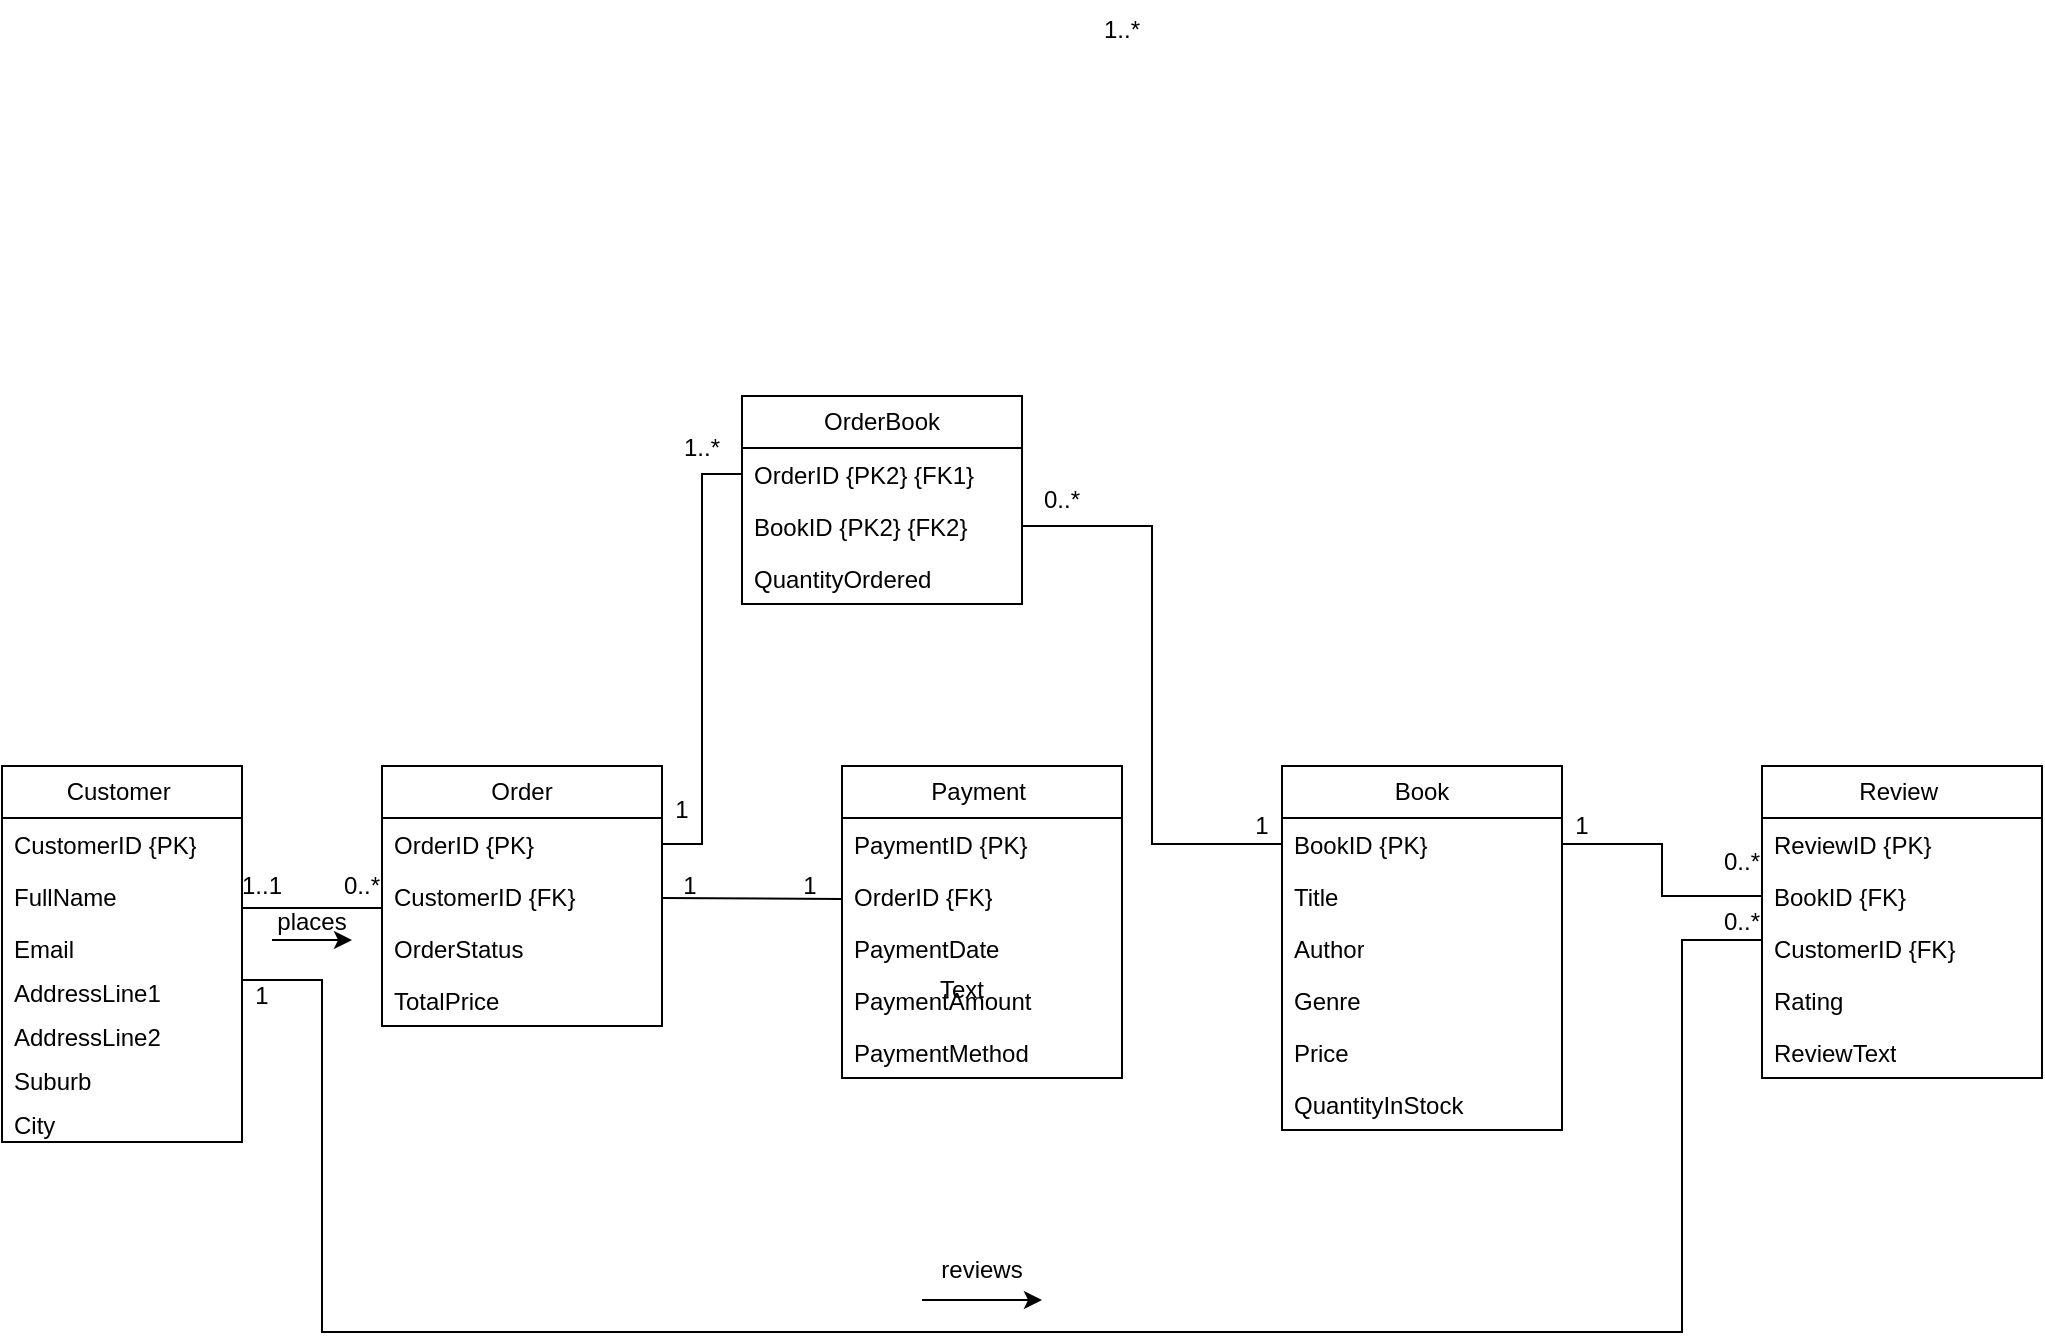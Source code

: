 <mxfile version="28.0.6">
  <diagram name="Page-1" id="XNCt2PXGuP7tSMQD99Uw">
    <mxGraphModel dx="1426" dy="2010" grid="1" gridSize="10" guides="1" tooltips="1" connect="1" arrows="1" fold="1" page="1" pageScale="1" pageWidth="827" pageHeight="1169" math="0" shadow="0">
      <root>
        <mxCell id="0" />
        <mxCell id="1" parent="0" />
        <mxCell id="86UOIxvu_Tn_AJVzYVQ9-30" value="Customer&amp;nbsp;" style="swimlane;fontStyle=0;childLayout=stackLayout;horizontal=1;startSize=26;fillColor=none;horizontalStack=0;resizeParent=1;resizeParentMax=0;resizeLast=0;collapsible=1;marginBottom=0;whiteSpace=wrap;html=1;" parent="1" vertex="1">
          <mxGeometry x="10" y="213" width="120" height="188" as="geometry">
            <mxRectangle x="180" y="470" width="100" height="30" as="alternateBounds" />
          </mxGeometry>
        </mxCell>
        <mxCell id="86UOIxvu_Tn_AJVzYVQ9-31" value="CustomerID {PK}" style="text;strokeColor=none;fillColor=none;align=left;verticalAlign=top;spacingLeft=4;spacingRight=4;overflow=hidden;rotatable=0;points=[[0,0.5],[1,0.5]];portConstraint=eastwest;whiteSpace=wrap;html=1;" parent="86UOIxvu_Tn_AJVzYVQ9-30" vertex="1">
          <mxGeometry y="26" width="120" height="26" as="geometry" />
        </mxCell>
        <mxCell id="86UOIxvu_Tn_AJVzYVQ9-32" value="FullName&amp;nbsp;" style="text;strokeColor=none;fillColor=none;align=left;verticalAlign=top;spacingLeft=4;spacingRight=4;overflow=hidden;rotatable=0;points=[[0,0.5],[1,0.5]];portConstraint=eastwest;whiteSpace=wrap;html=1;" parent="86UOIxvu_Tn_AJVzYVQ9-30" vertex="1">
          <mxGeometry y="52" width="120" height="26" as="geometry" />
        </mxCell>
        <mxCell id="86UOIxvu_Tn_AJVzYVQ9-33" value="Email&lt;span style=&quot;white-space: pre;&quot;&gt;&#x9;&lt;/span&gt;" style="text;strokeColor=none;fillColor=none;align=left;verticalAlign=top;spacingLeft=4;spacingRight=4;overflow=hidden;rotatable=0;points=[[0,0.5],[1,0.5]];portConstraint=eastwest;whiteSpace=wrap;html=1;" parent="86UOIxvu_Tn_AJVzYVQ9-30" vertex="1">
          <mxGeometry y="78" width="120" height="22" as="geometry" />
        </mxCell>
        <mxCell id="86UOIxvu_Tn_AJVzYVQ9-61" value="AddressLine1" style="text;strokeColor=none;fillColor=none;align=left;verticalAlign=top;spacingLeft=4;spacingRight=4;overflow=hidden;rotatable=0;points=[[0,0.5],[1,0.5]];portConstraint=eastwest;whiteSpace=wrap;html=1;" parent="86UOIxvu_Tn_AJVzYVQ9-30" vertex="1">
          <mxGeometry y="100" width="120" height="22" as="geometry" />
        </mxCell>
        <mxCell id="86UOIxvu_Tn_AJVzYVQ9-62" value="AddressLine2" style="text;strokeColor=none;fillColor=none;align=left;verticalAlign=top;spacingLeft=4;spacingRight=4;overflow=hidden;rotatable=0;points=[[0,0.5],[1,0.5]];portConstraint=eastwest;whiteSpace=wrap;html=1;" parent="86UOIxvu_Tn_AJVzYVQ9-30" vertex="1">
          <mxGeometry y="122" width="120" height="22" as="geometry" />
        </mxCell>
        <mxCell id="86UOIxvu_Tn_AJVzYVQ9-63" value="Suburb" style="text;strokeColor=none;fillColor=none;align=left;verticalAlign=top;spacingLeft=4;spacingRight=4;overflow=hidden;rotatable=0;points=[[0,0.5],[1,0.5]];portConstraint=eastwest;whiteSpace=wrap;html=1;" parent="86UOIxvu_Tn_AJVzYVQ9-30" vertex="1">
          <mxGeometry y="144" width="120" height="22" as="geometry" />
        </mxCell>
        <mxCell id="86UOIxvu_Tn_AJVzYVQ9-64" value="City" style="text;strokeColor=none;fillColor=none;align=left;verticalAlign=top;spacingLeft=4;spacingRight=4;overflow=hidden;rotatable=0;points=[[0,0.5],[1,0.5]];portConstraint=eastwest;whiteSpace=wrap;html=1;" parent="86UOIxvu_Tn_AJVzYVQ9-30" vertex="1">
          <mxGeometry y="166" width="120" height="22" as="geometry" />
        </mxCell>
        <mxCell id="86UOIxvu_Tn_AJVzYVQ9-34" value="Order" style="swimlane;fontStyle=0;childLayout=stackLayout;horizontal=1;startSize=26;fillColor=none;horizontalStack=0;resizeParent=1;resizeParentMax=0;resizeLast=0;collapsible=1;marginBottom=0;whiteSpace=wrap;html=1;" parent="1" vertex="1">
          <mxGeometry x="200" y="213" width="140" height="130" as="geometry" />
        </mxCell>
        <mxCell id="86UOIxvu_Tn_AJVzYVQ9-35" value="OrderID {PK}" style="text;strokeColor=none;fillColor=none;align=left;verticalAlign=top;spacingLeft=4;spacingRight=4;overflow=hidden;rotatable=0;points=[[0,0.5],[1,0.5]];portConstraint=eastwest;whiteSpace=wrap;html=1;" parent="86UOIxvu_Tn_AJVzYVQ9-34" vertex="1">
          <mxGeometry y="26" width="140" height="26" as="geometry" />
        </mxCell>
        <mxCell id="86UOIxvu_Tn_AJVzYVQ9-37" value="CustomerID {FK}" style="text;strokeColor=none;fillColor=none;align=left;verticalAlign=top;spacingLeft=4;spacingRight=4;overflow=hidden;rotatable=0;points=[[0,0.5],[1,0.5]];portConstraint=eastwest;whiteSpace=wrap;html=1;" parent="86UOIxvu_Tn_AJVzYVQ9-34" vertex="1">
          <mxGeometry y="52" width="140" height="26" as="geometry" />
        </mxCell>
        <mxCell id="86UOIxvu_Tn_AJVzYVQ9-68" value="OrderStatus" style="text;strokeColor=none;fillColor=none;align=left;verticalAlign=top;spacingLeft=4;spacingRight=4;overflow=hidden;rotatable=0;points=[[0,0.5],[1,0.5]];portConstraint=eastwest;whiteSpace=wrap;html=1;" parent="86UOIxvu_Tn_AJVzYVQ9-34" vertex="1">
          <mxGeometry y="78" width="140" height="26" as="geometry" />
        </mxCell>
        <mxCell id="86UOIxvu_Tn_AJVzYVQ9-69" value="TotalPrice" style="text;strokeColor=none;fillColor=none;align=left;verticalAlign=top;spacingLeft=4;spacingRight=4;overflow=hidden;rotatable=0;points=[[0,0.5],[1,0.5]];portConstraint=eastwest;whiteSpace=wrap;html=1;" parent="86UOIxvu_Tn_AJVzYVQ9-34" vertex="1">
          <mxGeometry y="104" width="140" height="26" as="geometry" />
        </mxCell>
        <mxCell id="86UOIxvu_Tn_AJVzYVQ9-38" value="Review&amp;nbsp;" style="swimlane;fontStyle=0;childLayout=stackLayout;horizontal=1;startSize=26;fillColor=none;horizontalStack=0;resizeParent=1;resizeParentMax=0;resizeLast=0;collapsible=1;marginBottom=0;whiteSpace=wrap;html=1;" parent="1" vertex="1">
          <mxGeometry x="890" y="213" width="140" height="156" as="geometry" />
        </mxCell>
        <mxCell id="86UOIxvu_Tn_AJVzYVQ9-39" value="ReviewID {PK}" style="text;strokeColor=none;fillColor=none;align=left;verticalAlign=top;spacingLeft=4;spacingRight=4;overflow=hidden;rotatable=0;points=[[0,0.5],[1,0.5]];portConstraint=eastwest;whiteSpace=wrap;html=1;" parent="86UOIxvu_Tn_AJVzYVQ9-38" vertex="1">
          <mxGeometry y="26" width="140" height="26" as="geometry" />
        </mxCell>
        <mxCell id="86UOIxvu_Tn_AJVzYVQ9-41" value="BookID {FK}" style="text;strokeColor=none;fillColor=none;align=left;verticalAlign=top;spacingLeft=4;spacingRight=4;overflow=hidden;rotatable=0;points=[[0,0.5],[1,0.5]];portConstraint=eastwest;whiteSpace=wrap;html=1;" parent="86UOIxvu_Tn_AJVzYVQ9-38" vertex="1">
          <mxGeometry y="52" width="140" height="26" as="geometry" />
        </mxCell>
        <mxCell id="86UOIxvu_Tn_AJVzYVQ9-40" value="CustomerID {FK}" style="text;strokeColor=none;fillColor=none;align=left;verticalAlign=top;spacingLeft=4;spacingRight=4;overflow=hidden;rotatable=0;points=[[0,0.5],[1,0.5]];portConstraint=eastwest;whiteSpace=wrap;html=1;" parent="86UOIxvu_Tn_AJVzYVQ9-38" vertex="1">
          <mxGeometry y="78" width="140" height="26" as="geometry" />
        </mxCell>
        <mxCell id="86UOIxvu_Tn_AJVzYVQ9-75" value="Rating" style="text;strokeColor=none;fillColor=none;align=left;verticalAlign=top;spacingLeft=4;spacingRight=4;overflow=hidden;rotatable=0;points=[[0,0.5],[1,0.5]];portConstraint=eastwest;whiteSpace=wrap;html=1;" parent="86UOIxvu_Tn_AJVzYVQ9-38" vertex="1">
          <mxGeometry y="104" width="140" height="26" as="geometry" />
        </mxCell>
        <mxCell id="86UOIxvu_Tn_AJVzYVQ9-76" value="ReviewText" style="text;strokeColor=none;fillColor=none;align=left;verticalAlign=top;spacingLeft=4;spacingRight=4;overflow=hidden;rotatable=0;points=[[0,0.5],[1,0.5]];portConstraint=eastwest;whiteSpace=wrap;html=1;" parent="86UOIxvu_Tn_AJVzYVQ9-38" vertex="1">
          <mxGeometry y="130" width="140" height="26" as="geometry" />
        </mxCell>
        <mxCell id="86UOIxvu_Tn_AJVzYVQ9-42" value="Payment&amp;nbsp;" style="swimlane;fontStyle=0;childLayout=stackLayout;horizontal=1;startSize=26;fillColor=none;horizontalStack=0;resizeParent=1;resizeParentMax=0;resizeLast=0;collapsible=1;marginBottom=0;whiteSpace=wrap;html=1;" parent="1" vertex="1">
          <mxGeometry x="430" y="213" width="140" height="156" as="geometry" />
        </mxCell>
        <mxCell id="86UOIxvu_Tn_AJVzYVQ9-43" value="PaymentID {PK}" style="text;strokeColor=none;fillColor=none;align=left;verticalAlign=top;spacingLeft=4;spacingRight=4;overflow=hidden;rotatable=0;points=[[0,0.5],[1,0.5]];portConstraint=eastwest;whiteSpace=wrap;html=1;" parent="86UOIxvu_Tn_AJVzYVQ9-42" vertex="1">
          <mxGeometry y="26" width="140" height="26" as="geometry" />
        </mxCell>
        <mxCell id="86UOIxvu_Tn_AJVzYVQ9-71" value="OrderID {FK}" style="text;strokeColor=none;fillColor=none;align=left;verticalAlign=top;spacingLeft=4;spacingRight=4;overflow=hidden;rotatable=0;points=[[0,0.5],[1,0.5]];portConstraint=eastwest;whiteSpace=wrap;html=1;" parent="86UOIxvu_Tn_AJVzYVQ9-42" vertex="1">
          <mxGeometry y="52" width="140" height="26" as="geometry" />
        </mxCell>
        <mxCell id="86UOIxvu_Tn_AJVzYVQ9-72" value="PaymentDate" style="text;strokeColor=none;fillColor=none;align=left;verticalAlign=top;spacingLeft=4;spacingRight=4;overflow=hidden;rotatable=0;points=[[0,0.5],[1,0.5]];portConstraint=eastwest;whiteSpace=wrap;html=1;" parent="86UOIxvu_Tn_AJVzYVQ9-42" vertex="1">
          <mxGeometry y="78" width="140" height="26" as="geometry" />
        </mxCell>
        <mxCell id="86UOIxvu_Tn_AJVzYVQ9-73" value="PaymentAmount" style="text;strokeColor=none;fillColor=none;align=left;verticalAlign=top;spacingLeft=4;spacingRight=4;overflow=hidden;rotatable=0;points=[[0,0.5],[1,0.5]];portConstraint=eastwest;whiteSpace=wrap;html=1;" parent="86UOIxvu_Tn_AJVzYVQ9-42" vertex="1">
          <mxGeometry y="104" width="140" height="26" as="geometry" />
        </mxCell>
        <mxCell id="86UOIxvu_Tn_AJVzYVQ9-74" value="PaymentMethod" style="text;strokeColor=none;fillColor=none;align=left;verticalAlign=top;spacingLeft=4;spacingRight=4;overflow=hidden;rotatable=0;points=[[0,0.5],[1,0.5]];portConstraint=eastwest;whiteSpace=wrap;html=1;" parent="86UOIxvu_Tn_AJVzYVQ9-42" vertex="1">
          <mxGeometry y="130" width="140" height="26" as="geometry" />
        </mxCell>
        <mxCell id="86UOIxvu_Tn_AJVzYVQ9-46" value="Book" style="swimlane;fontStyle=0;childLayout=stackLayout;horizontal=1;startSize=26;fillColor=none;horizontalStack=0;resizeParent=1;resizeParentMax=0;resizeLast=0;collapsible=1;marginBottom=0;whiteSpace=wrap;html=1;" parent="1" vertex="1">
          <mxGeometry x="650" y="213" width="140" height="182" as="geometry" />
        </mxCell>
        <mxCell id="86UOIxvu_Tn_AJVzYVQ9-47" value="BookID {PK}" style="text;strokeColor=none;fillColor=none;align=left;verticalAlign=top;spacingLeft=4;spacingRight=4;overflow=hidden;rotatable=0;points=[[0,0.5],[1,0.5]];portConstraint=eastwest;whiteSpace=wrap;html=1;" parent="86UOIxvu_Tn_AJVzYVQ9-46" vertex="1">
          <mxGeometry y="26" width="140" height="26" as="geometry" />
        </mxCell>
        <mxCell id="86UOIxvu_Tn_AJVzYVQ9-48" value="Title" style="text;strokeColor=none;fillColor=none;align=left;verticalAlign=top;spacingLeft=4;spacingRight=4;overflow=hidden;rotatable=0;points=[[0,0.5],[1,0.5]];portConstraint=eastwest;whiteSpace=wrap;html=1;" parent="86UOIxvu_Tn_AJVzYVQ9-46" vertex="1">
          <mxGeometry y="52" width="140" height="26" as="geometry" />
        </mxCell>
        <mxCell id="86UOIxvu_Tn_AJVzYVQ9-49" value="Author" style="text;strokeColor=none;fillColor=none;align=left;verticalAlign=top;spacingLeft=4;spacingRight=4;overflow=hidden;rotatable=0;points=[[0,0.5],[1,0.5]];portConstraint=eastwest;whiteSpace=wrap;html=1;" parent="86UOIxvu_Tn_AJVzYVQ9-46" vertex="1">
          <mxGeometry y="78" width="140" height="26" as="geometry" />
        </mxCell>
        <mxCell id="86UOIxvu_Tn_AJVzYVQ9-65" value="Genre" style="text;strokeColor=none;fillColor=none;align=left;verticalAlign=top;spacingLeft=4;spacingRight=4;overflow=hidden;rotatable=0;points=[[0,0.5],[1,0.5]];portConstraint=eastwest;whiteSpace=wrap;html=1;" parent="86UOIxvu_Tn_AJVzYVQ9-46" vertex="1">
          <mxGeometry y="104" width="140" height="26" as="geometry" />
        </mxCell>
        <mxCell id="86UOIxvu_Tn_AJVzYVQ9-66" value="Price" style="text;strokeColor=none;fillColor=none;align=left;verticalAlign=top;spacingLeft=4;spacingRight=4;overflow=hidden;rotatable=0;points=[[0,0.5],[1,0.5]];portConstraint=eastwest;whiteSpace=wrap;html=1;" parent="86UOIxvu_Tn_AJVzYVQ9-46" vertex="1">
          <mxGeometry y="130" width="140" height="26" as="geometry" />
        </mxCell>
        <mxCell id="86UOIxvu_Tn_AJVzYVQ9-67" value="QuantityInStock" style="text;strokeColor=none;fillColor=none;align=left;verticalAlign=top;spacingLeft=4;spacingRight=4;overflow=hidden;rotatable=0;points=[[0,0.5],[1,0.5]];portConstraint=eastwest;whiteSpace=wrap;html=1;" parent="86UOIxvu_Tn_AJVzYVQ9-46" vertex="1">
          <mxGeometry y="156" width="140" height="26" as="geometry" />
        </mxCell>
        <mxCell id="86UOIxvu_Tn_AJVzYVQ9-94" value="OrderBook" style="swimlane;fontStyle=0;childLayout=stackLayout;horizontal=1;startSize=26;fillColor=none;horizontalStack=0;resizeParent=1;resizeParentMax=0;resizeLast=0;collapsible=1;marginBottom=0;whiteSpace=wrap;html=1;" parent="1" vertex="1">
          <mxGeometry x="380" y="28" width="140" height="104" as="geometry" />
        </mxCell>
        <mxCell id="86UOIxvu_Tn_AJVzYVQ9-95" value="OrderID {PK2} {FK1}" style="text;strokeColor=none;fillColor=none;align=left;verticalAlign=top;spacingLeft=4;spacingRight=4;overflow=hidden;rotatable=0;points=[[0,0.5],[1,0.5]];portConstraint=eastwest;whiteSpace=wrap;html=1;" parent="86UOIxvu_Tn_AJVzYVQ9-94" vertex="1">
          <mxGeometry y="26" width="140" height="26" as="geometry" />
        </mxCell>
        <mxCell id="86UOIxvu_Tn_AJVzYVQ9-98" value="BookID {PK2} {FK2}&lt;div&gt;&lt;br&gt;&lt;/div&gt;" style="text;strokeColor=none;fillColor=none;align=left;verticalAlign=top;spacingLeft=4;spacingRight=4;overflow=hidden;rotatable=0;points=[[0,0.5],[1,0.5]];portConstraint=eastwest;whiteSpace=wrap;html=1;" parent="86UOIxvu_Tn_AJVzYVQ9-94" vertex="1">
          <mxGeometry y="52" width="140" height="26" as="geometry" />
        </mxCell>
        <mxCell id="86UOIxvu_Tn_AJVzYVQ9-99" value="QuantityOrdered" style="text;strokeColor=none;fillColor=none;align=left;verticalAlign=top;spacingLeft=4;spacingRight=4;overflow=hidden;rotatable=0;points=[[0,0.5],[1,0.5]];portConstraint=eastwest;whiteSpace=wrap;html=1;" parent="86UOIxvu_Tn_AJVzYVQ9-94" vertex="1">
          <mxGeometry y="78" width="140" height="26" as="geometry" />
        </mxCell>
        <mxCell id="86UOIxvu_Tn_AJVzYVQ9-127" value="" style="endArrow=none;html=1;rounded=0;" parent="1" edge="1">
          <mxGeometry width="50" height="50" relative="1" as="geometry">
            <mxPoint x="340" y="279" as="sourcePoint" />
            <mxPoint x="430" y="279.5" as="targetPoint" />
          </mxGeometry>
        </mxCell>
        <mxCell id="86UOIxvu_Tn_AJVzYVQ9-129" value="" style="line;strokeWidth=1;fillColor=none;align=left;verticalAlign=middle;spacingTop=-1;spacingLeft=3;spacingRight=3;rotatable=0;labelPosition=right;points=[];portConstraint=eastwest;strokeColor=inherit;" parent="1" vertex="1">
          <mxGeometry x="130" y="280" width="70" height="8" as="geometry" />
        </mxCell>
        <mxCell id="86UOIxvu_Tn_AJVzYVQ9-132" value="1..1" style="text;html=1;align=center;verticalAlign=middle;whiteSpace=wrap;rounded=0;" parent="1" vertex="1">
          <mxGeometry x="110" y="258" width="60" height="30" as="geometry" />
        </mxCell>
        <mxCell id="86UOIxvu_Tn_AJVzYVQ9-134" value="places" style="text;html=1;align=center;verticalAlign=middle;whiteSpace=wrap;rounded=0;" parent="1" vertex="1">
          <mxGeometry x="135" y="276" width="60" height="30" as="geometry" />
        </mxCell>
        <mxCell id="86UOIxvu_Tn_AJVzYVQ9-135" value="1" style="text;html=1;align=center;verticalAlign=middle;whiteSpace=wrap;rounded=0;" parent="1" vertex="1">
          <mxGeometry x="324" y="258" width="60" height="30" as="geometry" />
        </mxCell>
        <mxCell id="86UOIxvu_Tn_AJVzYVQ9-136" value="1" style="text;html=1;align=center;verticalAlign=middle;whiteSpace=wrap;rounded=0;" parent="1" vertex="1">
          <mxGeometry x="384" y="258" width="60" height="30" as="geometry" />
        </mxCell>
        <mxCell id="86UOIxvu_Tn_AJVzYVQ9-139" value="reviews" style="text;html=1;align=center;verticalAlign=middle;whiteSpace=wrap;rounded=0;" parent="1" vertex="1">
          <mxGeometry x="470" y="450" width="60" height="30" as="geometry" />
        </mxCell>
        <mxCell id="86UOIxvu_Tn_AJVzYVQ9-140" value="1" style="text;html=1;align=center;verticalAlign=middle;whiteSpace=wrap;rounded=0;" parent="1" vertex="1">
          <mxGeometry x="110" y="313" width="60" height="30" as="geometry" />
        </mxCell>
        <mxCell id="86UOIxvu_Tn_AJVzYVQ9-141" value="0..*" style="text;html=1;align=center;verticalAlign=middle;whiteSpace=wrap;rounded=0;" parent="1" vertex="1">
          <mxGeometry x="810" y="276" width="140" height="30" as="geometry" />
        </mxCell>
        <mxCell id="86UOIxvu_Tn_AJVzYVQ9-150" value="1" style="text;html=1;align=center;verticalAlign=middle;whiteSpace=wrap;rounded=0;" parent="1" vertex="1">
          <mxGeometry x="770" y="228" width="60" height="30" as="geometry" />
        </mxCell>
        <mxCell id="86UOIxvu_Tn_AJVzYVQ9-151" value="0..*" style="text;html=1;align=center;verticalAlign=middle;whiteSpace=wrap;rounded=0;" parent="1" vertex="1">
          <mxGeometry x="850" y="246" width="60" height="30" as="geometry" />
        </mxCell>
        <mxCell id="86UOIxvu_Tn_AJVzYVQ9-152" value="Text" style="text;html=1;align=center;verticalAlign=middle;whiteSpace=wrap;rounded=0;" parent="1" vertex="1">
          <mxGeometry x="460" y="310" width="60" height="30" as="geometry" />
        </mxCell>
        <mxCell id="86UOIxvu_Tn_AJVzYVQ9-138" style="edgeStyle=orthogonalEdgeStyle;rounded=0;orthogonalLoop=1;jettySize=auto;html=1;exitX=1;exitY=0.5;exitDx=0;exitDy=0;entryX=0;entryY=0.5;entryDx=0;entryDy=0;endArrow=none;endFill=0;" parent="1" edge="1">
          <mxGeometry relative="1" as="geometry">
            <mxPoint x="130" y="278" as="sourcePoint" />
            <mxPoint x="890" y="278" as="targetPoint" />
            <Array as="points">
              <mxPoint x="130" y="320" />
              <mxPoint x="170" y="320" />
              <mxPoint x="170" y="496" />
              <mxPoint x="850" y="496" />
              <mxPoint x="850" y="300" />
              <mxPoint x="890" y="300" />
            </Array>
          </mxGeometry>
        </mxCell>
        <mxCell id="86UOIxvu_Tn_AJVzYVQ9-154" value="" style="endArrow=classic;html=1;rounded=0;" parent="1" edge="1">
          <mxGeometry width="50" height="50" relative="1" as="geometry">
            <mxPoint x="145" y="300" as="sourcePoint" />
            <mxPoint x="185" y="300" as="targetPoint" />
          </mxGeometry>
        </mxCell>
        <mxCell id="86UOIxvu_Tn_AJVzYVQ9-156" value="" style="endArrow=classic;html=1;rounded=0;" parent="1" edge="1">
          <mxGeometry width="50" height="50" relative="1" as="geometry">
            <mxPoint x="470" y="480" as="sourcePoint" />
            <mxPoint x="530" y="480" as="targetPoint" />
            <Array as="points">
              <mxPoint x="500" y="480" />
            </Array>
          </mxGeometry>
        </mxCell>
        <mxCell id="86UOIxvu_Tn_AJVzYVQ9-157" style="edgeStyle=orthogonalEdgeStyle;rounded=0;orthogonalLoop=1;jettySize=auto;html=1;exitX=1;exitY=0.5;exitDx=0;exitDy=0;entryX=0;entryY=0.5;entryDx=0;entryDy=0;endArrow=none;endFill=0;" parent="1" source="86UOIxvu_Tn_AJVzYVQ9-47" target="86UOIxvu_Tn_AJVzYVQ9-41" edge="1">
          <mxGeometry relative="1" as="geometry" />
        </mxCell>
        <mxCell id="86UOIxvu_Tn_AJVzYVQ9-158" style="edgeStyle=orthogonalEdgeStyle;rounded=0;orthogonalLoop=1;jettySize=auto;html=1;exitX=1;exitY=0.5;exitDx=0;exitDy=0;entryX=0;entryY=0.5;entryDx=0;entryDy=0;endArrow=none;endFill=0;" parent="1" source="86UOIxvu_Tn_AJVzYVQ9-35" target="86UOIxvu_Tn_AJVzYVQ9-95" edge="1">
          <mxGeometry relative="1" as="geometry" />
        </mxCell>
        <mxCell id="86UOIxvu_Tn_AJVzYVQ9-159" value="1" style="text;html=1;align=center;verticalAlign=middle;whiteSpace=wrap;rounded=0;" parent="1" vertex="1">
          <mxGeometry x="320" y="220" width="60" height="30" as="geometry" />
        </mxCell>
        <mxCell id="86UOIxvu_Tn_AJVzYVQ9-160" value="1..*" style="text;html=1;align=center;verticalAlign=middle;whiteSpace=wrap;rounded=0;" parent="1" vertex="1">
          <mxGeometry x="330" y="39" width="60" height="30" as="geometry" />
        </mxCell>
        <mxCell id="86UOIxvu_Tn_AJVzYVQ9-161" style="edgeStyle=orthogonalEdgeStyle;rounded=0;orthogonalLoop=1;jettySize=auto;html=1;exitX=1;exitY=0.5;exitDx=0;exitDy=0;entryX=0;entryY=0.5;entryDx=0;entryDy=0;endArrow=none;endFill=0;" parent="1" source="86UOIxvu_Tn_AJVzYVQ9-98" target="86UOIxvu_Tn_AJVzYVQ9-47" edge="1">
          <mxGeometry relative="1" as="geometry" />
        </mxCell>
        <mxCell id="86UOIxvu_Tn_AJVzYVQ9-162" value="1..*" style="text;html=1;align=center;verticalAlign=middle;whiteSpace=wrap;rounded=0;" parent="1" vertex="1">
          <mxGeometry x="540" y="-170" width="60" height="30" as="geometry" />
        </mxCell>
        <mxCell id="86UOIxvu_Tn_AJVzYVQ9-163" value="0..*" style="text;html=1;align=center;verticalAlign=middle;whiteSpace=wrap;rounded=0;" parent="1" vertex="1">
          <mxGeometry x="160" y="258" width="60" height="30" as="geometry" />
        </mxCell>
        <mxCell id="86UOIxvu_Tn_AJVzYVQ9-164" value="0..*" style="text;html=1;align=center;verticalAlign=middle;whiteSpace=wrap;rounded=0;" parent="1" vertex="1">
          <mxGeometry x="510" y="65" width="60" height="30" as="geometry" />
        </mxCell>
        <mxCell id="86UOIxvu_Tn_AJVzYVQ9-165" value="1" style="text;html=1;align=center;verticalAlign=middle;whiteSpace=wrap;rounded=0;" parent="1" vertex="1">
          <mxGeometry x="610" y="228" width="60" height="30" as="geometry" />
        </mxCell>
      </root>
    </mxGraphModel>
  </diagram>
</mxfile>
